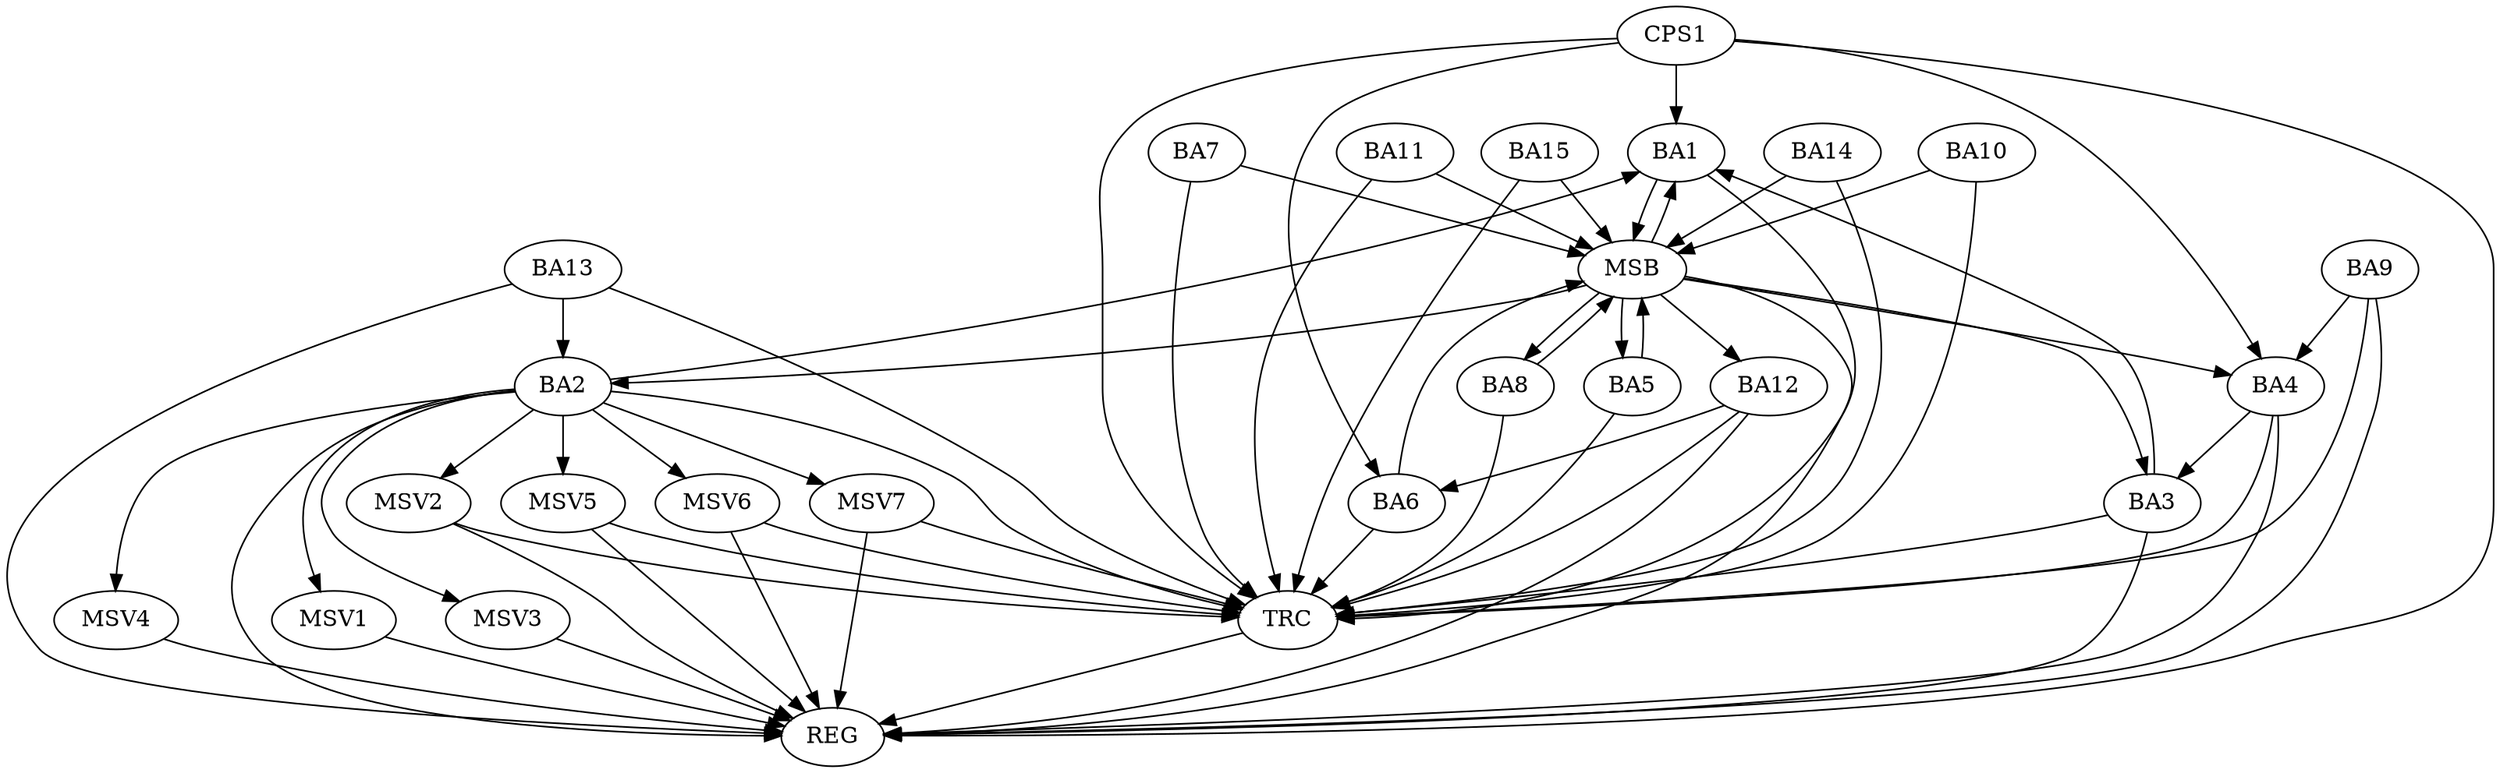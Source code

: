 strict digraph G {
  BA1 [ label="BA1" ];
  BA2 [ label="BA2" ];
  BA3 [ label="BA3" ];
  BA4 [ label="BA4" ];
  BA5 [ label="BA5" ];
  BA6 [ label="BA6" ];
  BA7 [ label="BA7" ];
  BA8 [ label="BA8" ];
  BA9 [ label="BA9" ];
  BA10 [ label="BA10" ];
  BA11 [ label="BA11" ];
  BA12 [ label="BA12" ];
  BA13 [ label="BA13" ];
  BA14 [ label="BA14" ];
  BA15 [ label="BA15" ];
  CPS1 [ label="CPS1" ];
  REG [ label="REG" ];
  MSB [ label="MSB" ];
  TRC [ label="TRC" ];
  MSV1 [ label="MSV1" ];
  MSV2 [ label="MSV2" ];
  MSV3 [ label="MSV3" ];
  MSV4 [ label="MSV4" ];
  MSV5 [ label="MSV5" ];
  MSV6 [ label="MSV6" ];
  MSV7 [ label="MSV7" ];
  BA2 -> BA1;
  BA3 -> BA1;
  BA4 -> BA3;
  BA9 -> BA4;
  BA12 -> BA6;
  BA13 -> BA2;
  CPS1 -> BA6;
  CPS1 -> BA1;
  CPS1 -> BA4;
  BA2 -> REG;
  BA3 -> REG;
  BA4 -> REG;
  BA9 -> REG;
  BA12 -> REG;
  BA13 -> REG;
  CPS1 -> REG;
  BA1 -> MSB;
  MSB -> BA2;
  MSB -> REG;
  BA5 -> MSB;
  MSB -> BA1;
  BA6 -> MSB;
  BA7 -> MSB;
  MSB -> BA3;
  BA8 -> MSB;
  BA10 -> MSB;
  MSB -> BA5;
  BA11 -> MSB;
  MSB -> BA8;
  BA14 -> MSB;
  MSB -> BA4;
  BA15 -> MSB;
  MSB -> BA12;
  BA1 -> TRC;
  BA2 -> TRC;
  BA3 -> TRC;
  BA4 -> TRC;
  BA5 -> TRC;
  BA6 -> TRC;
  BA7 -> TRC;
  BA8 -> TRC;
  BA9 -> TRC;
  BA10 -> TRC;
  BA11 -> TRC;
  BA12 -> TRC;
  BA13 -> TRC;
  BA14 -> TRC;
  BA15 -> TRC;
  CPS1 -> TRC;
  TRC -> REG;
  BA2 -> MSV1;
  MSV1 -> REG;
  BA2 -> MSV2;
  MSV2 -> REG;
  MSV2 -> TRC;
  BA2 -> MSV3;
  MSV3 -> REG;
  BA2 -> MSV4;
  MSV4 -> REG;
  BA2 -> MSV5;
  MSV5 -> REG;
  MSV5 -> TRC;
  BA2 -> MSV6;
  BA2 -> MSV7;
  MSV6 -> REG;
  MSV6 -> TRC;
  MSV7 -> REG;
  MSV7 -> TRC;
}
